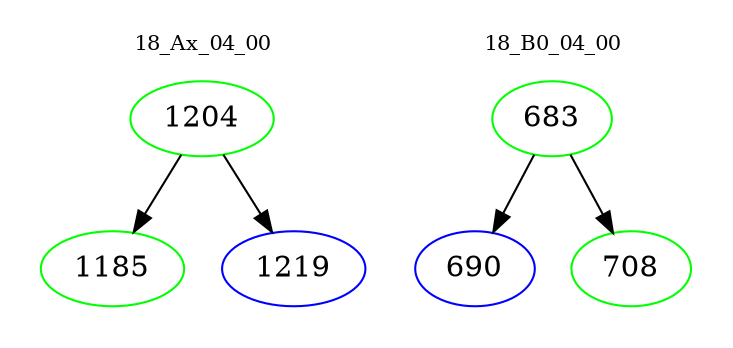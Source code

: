 digraph{
subgraph cluster_0 {
color = white
label = "18_Ax_04_00";
fontsize=10;
T0_1204 [label="1204", color="green"]
T0_1204 -> T0_1185 [color="black"]
T0_1185 [label="1185", color="green"]
T0_1204 -> T0_1219 [color="black"]
T0_1219 [label="1219", color="blue"]
}
subgraph cluster_1 {
color = white
label = "18_B0_04_00";
fontsize=10;
T1_683 [label="683", color="green"]
T1_683 -> T1_690 [color="black"]
T1_690 [label="690", color="blue"]
T1_683 -> T1_708 [color="black"]
T1_708 [label="708", color="green"]
}
}
